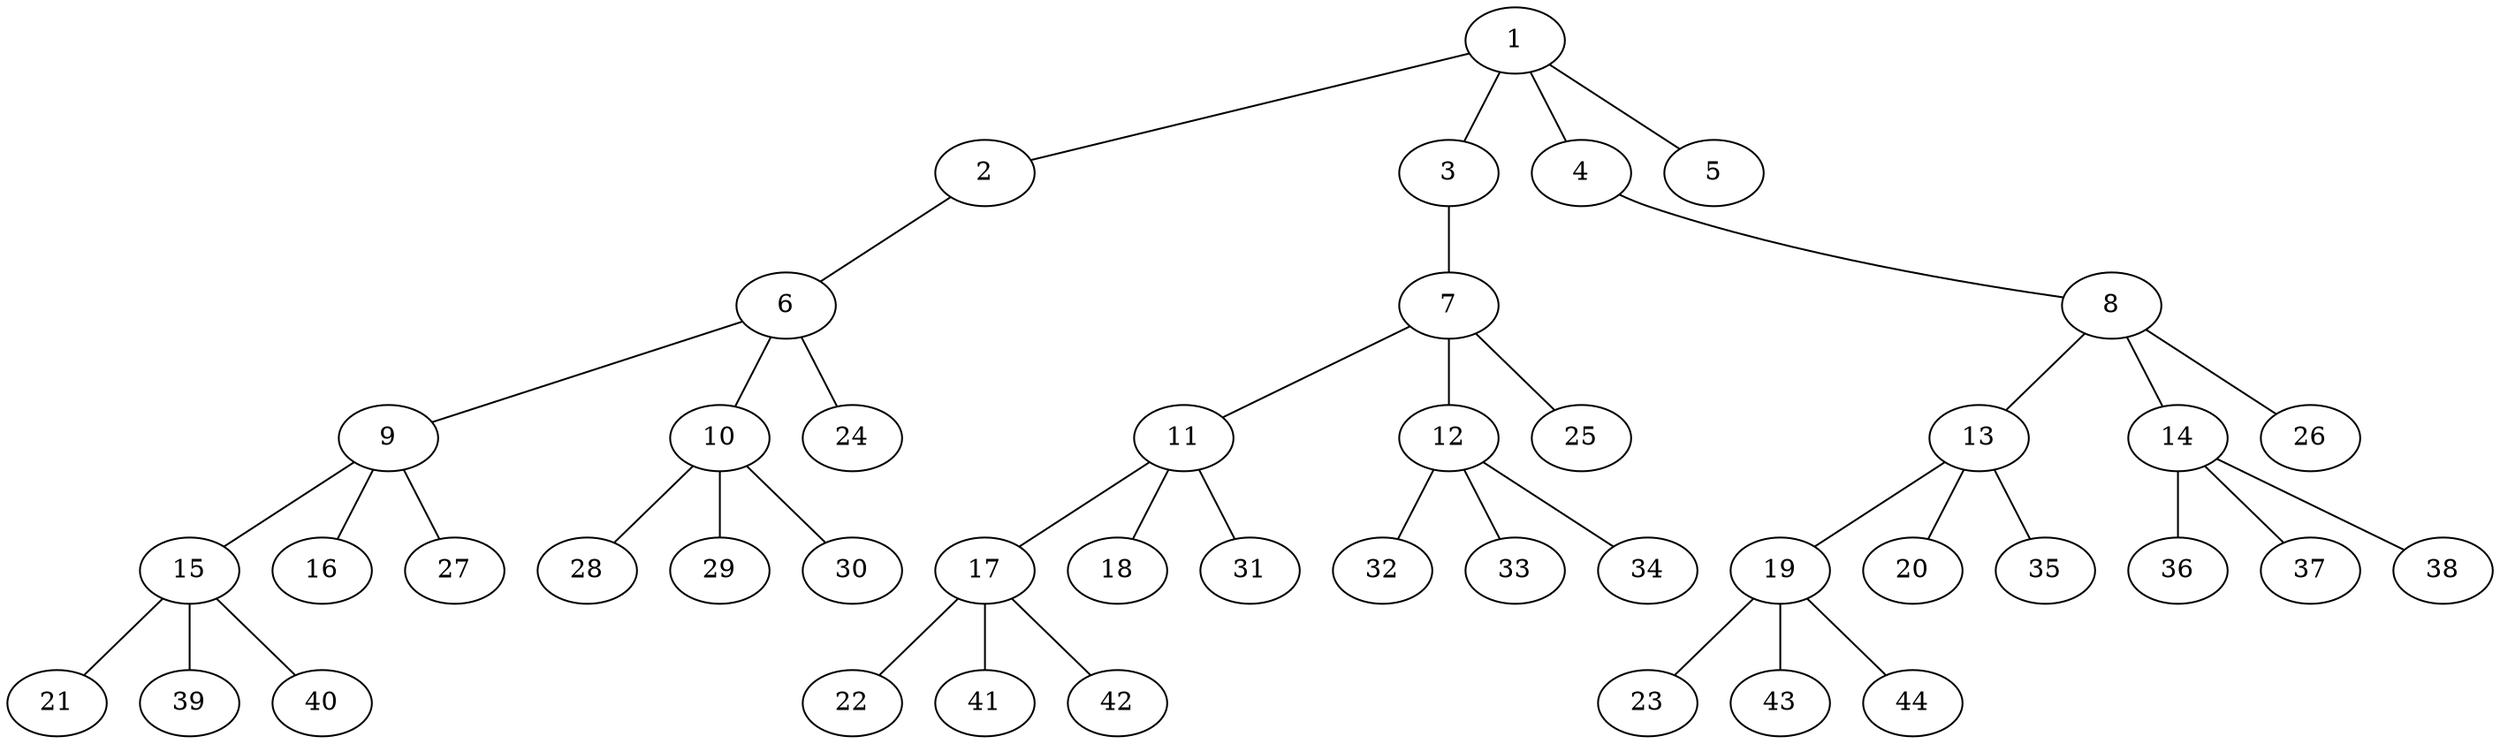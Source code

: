 graph molecule_3587 {
	1	 [chem=P];
	2	 [chem=O];
	1 -- 2	 [valence=1];
	3	 [chem=O];
	1 -- 3	 [valence=1];
	4	 [chem=O];
	1 -- 4	 [valence=1];
	5	 [chem=O];
	1 -- 5	 [valence=2];
	6	 [chem=C];
	2 -- 6	 [valence=1];
	7	 [chem=C];
	3 -- 7	 [valence=1];
	8	 [chem=C];
	4 -- 8	 [valence=1];
	9	 [chem=C];
	6 -- 9	 [valence=1];
	10	 [chem=C];
	6 -- 10	 [valence=1];
	24	 [chem=H];
	6 -- 24	 [valence=1];
	11	 [chem=C];
	7 -- 11	 [valence=1];
	12	 [chem=C];
	7 -- 12	 [valence=1];
	25	 [chem=H];
	7 -- 25	 [valence=1];
	13	 [chem=C];
	8 -- 13	 [valence=1];
	14	 [chem=C];
	8 -- 14	 [valence=1];
	26	 [chem=H];
	8 -- 26	 [valence=1];
	15	 [chem=C];
	9 -- 15	 [valence=1];
	16	 [chem=Br];
	9 -- 16	 [valence=1];
	27	 [chem=H];
	9 -- 27	 [valence=1];
	28	 [chem=H];
	10 -- 28	 [valence=1];
	29	 [chem=H];
	10 -- 29	 [valence=1];
	30	 [chem=H];
	10 -- 30	 [valence=1];
	17	 [chem=C];
	11 -- 17	 [valence=1];
	18	 [chem=Br];
	11 -- 18	 [valence=1];
	31	 [chem=H];
	11 -- 31	 [valence=1];
	32	 [chem=H];
	12 -- 32	 [valence=1];
	33	 [chem=H];
	12 -- 33	 [valence=1];
	34	 [chem=H];
	12 -- 34	 [valence=1];
	19	 [chem=C];
	13 -- 19	 [valence=1];
	20	 [chem=Br];
	13 -- 20	 [valence=1];
	35	 [chem=H];
	13 -- 35	 [valence=1];
	36	 [chem=H];
	14 -- 36	 [valence=1];
	37	 [chem=H];
	14 -- 37	 [valence=1];
	38	 [chem=H];
	14 -- 38	 [valence=1];
	21	 [chem=Br];
	15 -- 21	 [valence=1];
	39	 [chem=H];
	15 -- 39	 [valence=1];
	40	 [chem=H];
	15 -- 40	 [valence=1];
	22	 [chem=Br];
	17 -- 22	 [valence=1];
	41	 [chem=H];
	17 -- 41	 [valence=1];
	42	 [chem=H];
	17 -- 42	 [valence=1];
	23	 [chem=Br];
	19 -- 23	 [valence=1];
	43	 [chem=H];
	19 -- 43	 [valence=1];
	44	 [chem=H];
	19 -- 44	 [valence=1];
}
